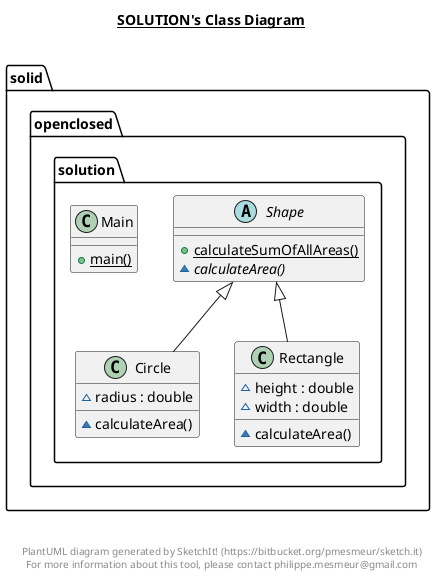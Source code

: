 @startuml

title __SOLUTION's Class Diagram__\n

  namespace solid.openclosed.solution {
    class solid.openclosed.solution.Circle {
        ~ radius : double
        ~ calculateArea()
    }
  }
  

  namespace solid.openclosed.solution {
    class solid.openclosed.solution.Main {
        {static} + main()
    }
  }
  

  namespace solid.openclosed.solution {
    class solid.openclosed.solution.Rectangle {
        ~ height : double
        ~ width : double
        ~ calculateArea()
    }
  }
  

  namespace solid.openclosed.solution {
    abstract class solid.openclosed.solution.Shape {
        {static} + calculateSumOfAllAreas()
        {abstract} ~ calculateArea()
    }
  }
  

  solid.openclosed.solution.Circle -up-|> solid.openclosed.solution.Shape
  solid.openclosed.solution.Rectangle -up-|> solid.openclosed.solution.Shape


right footer


PlantUML diagram generated by SketchIt! (https://bitbucket.org/pmesmeur/sketch.it)
For more information about this tool, please contact philippe.mesmeur@gmail.com
endfooter

@enduml
